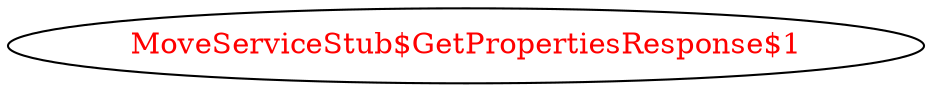 digraph dependencyGraph {
 concentrate=true;
 ranksep="2.0";
 rankdir="LR"; 
 splines="ortho";
"MoveServiceStub$GetPropertiesResponse$1" [fontcolor="red"];
}